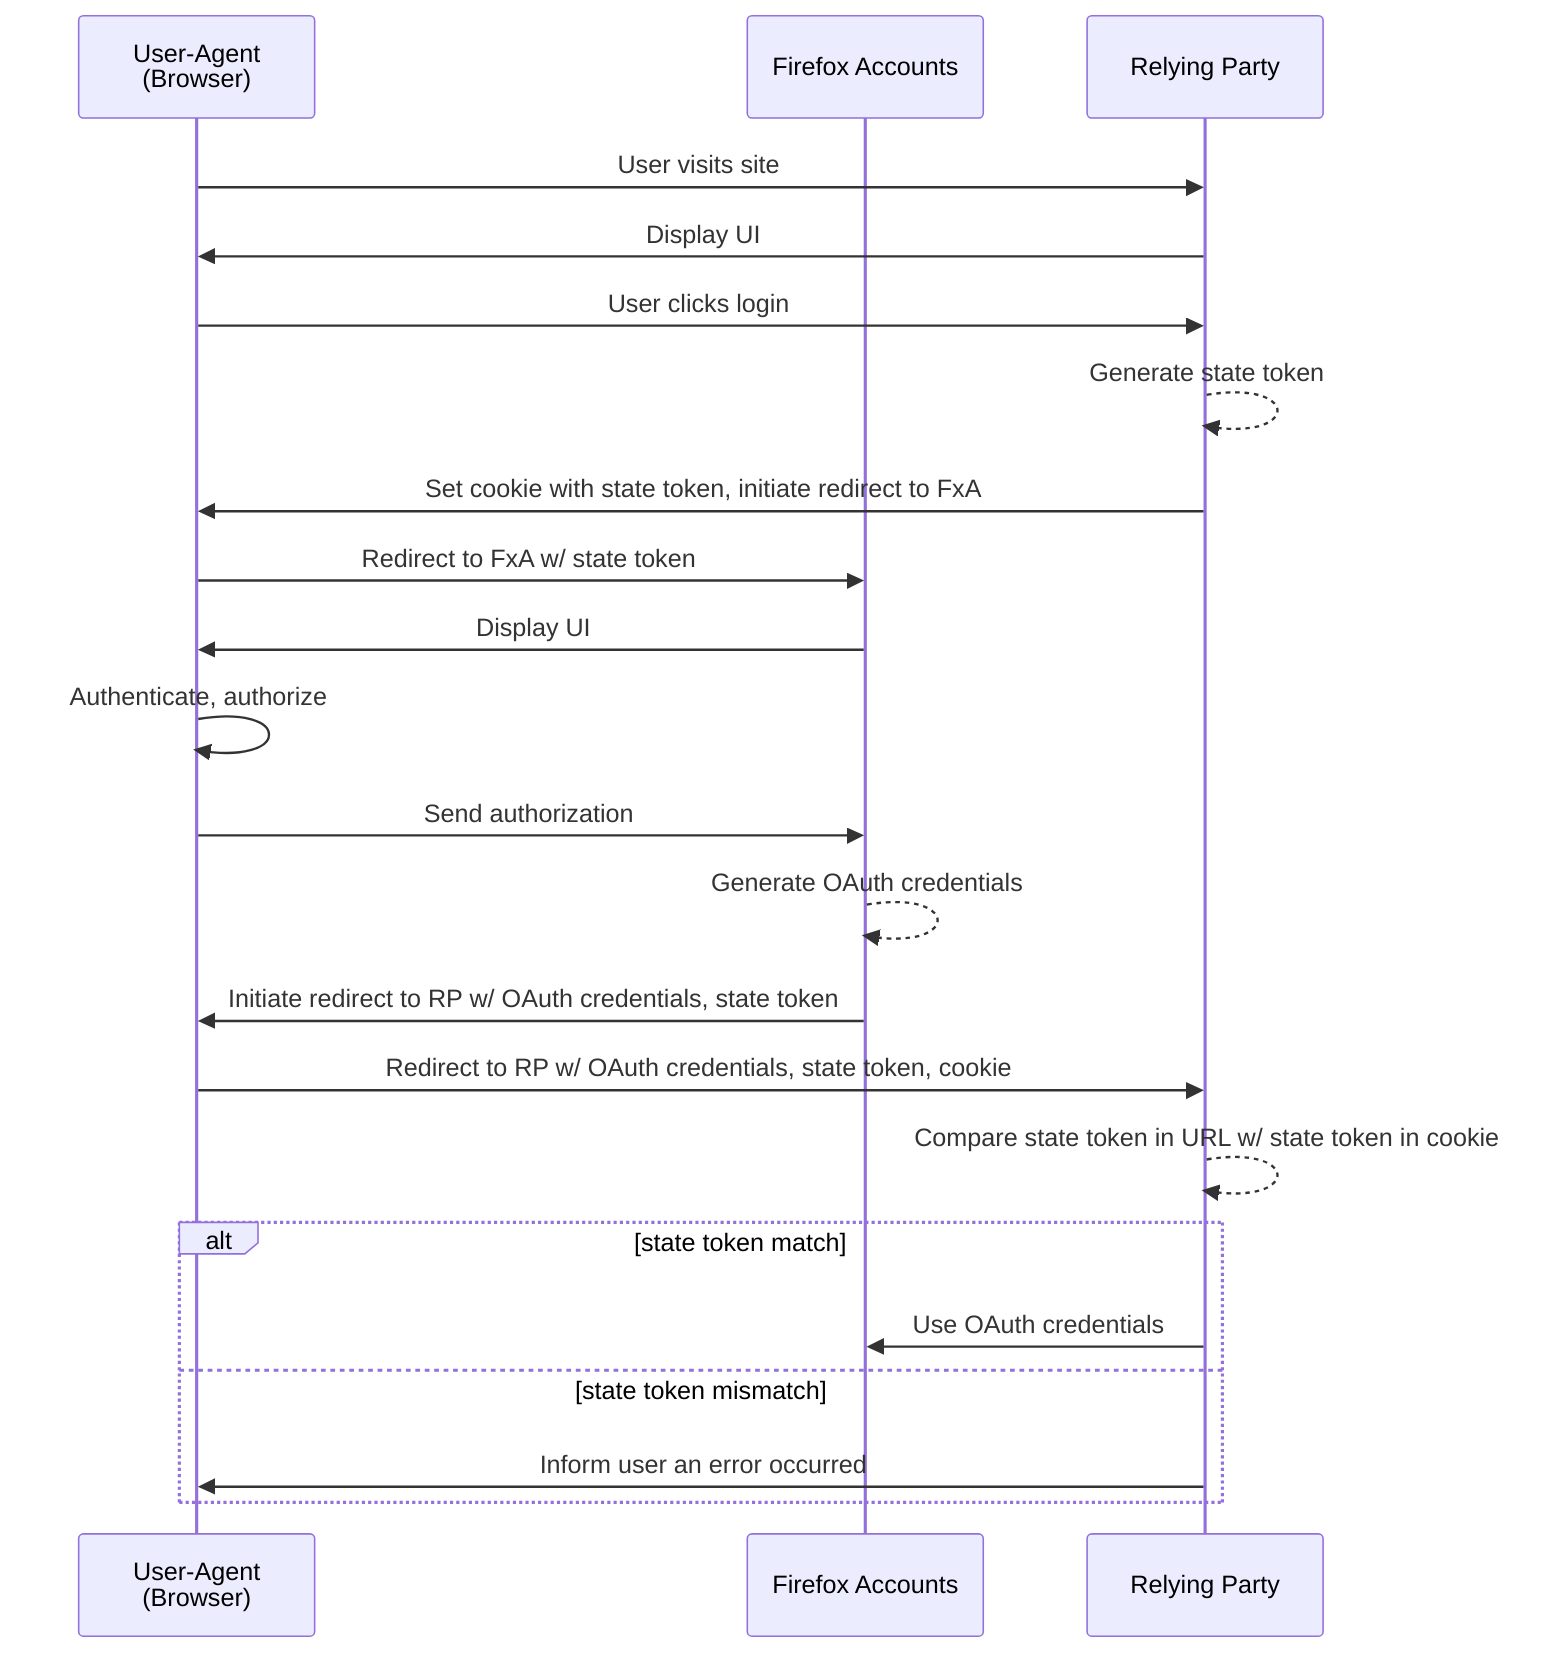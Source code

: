 sequenceDiagram
participant UA as User-Agent<br>(Browser)
participant FxA as Firefox Accounts
participant RP as Relying Party

UA->>RP: User visits site
RP->>UA: Display UI
UA->>RP: User clicks login
RP-->>RP: Generate state token
RP->>UA: Set cookie with state token, initiate redirect to FxA
UA->>FxA: Redirect to FxA w/ state token
FxA->>UA: Display UI
UA->>UA: Authenticate, authorize
UA->>FxA: Send authorization
FxA-->>FxA: Generate OAuth credentials
FxA->>UA: Initiate redirect to RP w/ OAuth credentials, state token
UA->>RP: Redirect to RP w/ OAuth credentials, state token, cookie
RP-->>RP: Compare state token in URL w/ state token in cookie
alt state token match
  RP->>FxA: Use OAuth credentials
else state token mismatch
  RP->>UA: Inform user an error occurred
end